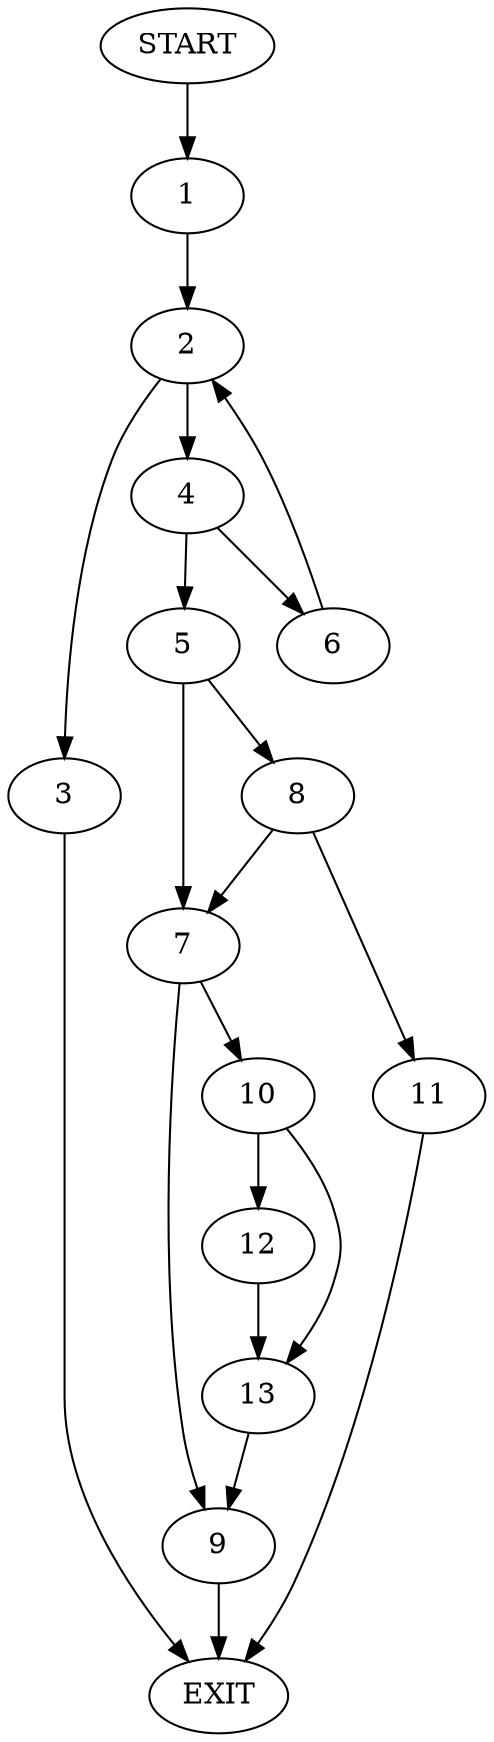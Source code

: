 digraph {
0 [label="START"]
14 [label="EXIT"]
0 -> 1
1 -> 2
2 -> 3
2 -> 4
3 -> 14
4 -> 5
4 -> 6
5 -> 7
5 -> 8
6 -> 2
7 -> 9
7 -> 10
8 -> 7
8 -> 11
11 -> 14
9 -> 14
10 -> 12
10 -> 13
12 -> 13
13 -> 9
}
